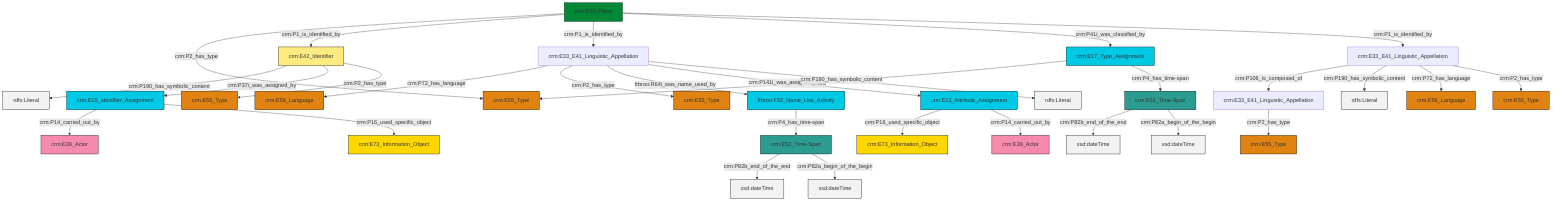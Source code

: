 graph TD
classDef Literal fill:#f2f2f2,stroke:#000000;
classDef CRM_Entity fill:#FFFFFF,stroke:#000000;
classDef Temporal_Entity fill:#00C9E6, stroke:#000000;
classDef Type fill:#E18312, stroke:#000000;
classDef Time-Span fill:#2C9C91, stroke:#000000;
classDef Appellation fill:#FFEB7F, stroke:#000000;
classDef Place fill:#008836, stroke:#000000;
classDef Persistent_Item fill:#B266B2, stroke:#000000;
classDef Conceptual_Object fill:#FFD700, stroke:#000000;
classDef Physical_Thing fill:#D2B48C, stroke:#000000;
classDef Actor fill:#f58aad, stroke:#000000;
classDef PC_Classes fill:#4ce600, stroke:#000000;
classDef Multi fill:#cccccc,stroke:#000000;

0["crm:E53_Place"]:::Place -->|crm:P2_has_type| 1["crm:E55_Type"]:::Type
2["crm:E52_Time-Span"]:::Time-Span -->|crm:P82b_end_of_the_end| 3[xsd:dateTime]:::Literal
5["crm:E42_Identifier"]:::Appellation -->|crm:P190_has_symbolic_content| 6[rdfs:Literal]:::Literal
7["crm:E52_Time-Span"]:::Time-Span -->|crm:P82b_end_of_the_end| 8[xsd:dateTime]:::Literal
5["crm:E42_Identifier"]:::Appellation -->|crm:P37i_was_assigned_by| 11["crm:E15_Identifier_Assignment"]:::Temporal_Entity
14["frbroo:F52_Name_Use_Activity"]:::Temporal_Entity -->|crm:P4_has_time-span| 2["crm:E52_Time-Span"]:::Time-Span
16["crm:E33_E41_Linguistic_Appellation"]:::Default -->|crm:P72_has_language| 17["crm:E56_Language"]:::Type
11["crm:E15_Identifier_Assignment"]:::Temporal_Entity -->|crm:P14_carried_out_by| 20["crm:E39_Actor"]:::Actor
0["crm:E53_Place"]:::Place -->|crm:P1_is_identified_by| 5["crm:E42_Identifier"]:::Appellation
16["crm:E33_E41_Linguistic_Appellation"]:::Default -->|crm:P2_has_type| 21["crm:E55_Type"]:::Type
16["crm:E33_E41_Linguistic_Appellation"]:::Default -->|frbroo:R64i_was_name_used_by| 14["frbroo:F52_Name_Use_Activity"]:::Temporal_Entity
18["crm:E13_Attribute_Assignment"]:::Temporal_Entity -->|crm:P16_used_specific_object| 22["crm:E73_Information_Object"]:::Conceptual_Object
26["crm:E17_Type_Assignment"]:::Temporal_Entity -->|crm:P42_assigned| 1["crm:E55_Type"]:::Type
28["crm:E33_E41_Linguistic_Appellation"]:::Default -->|crm:P106_is_composed_of| 29["crm:E33_E41_Linguistic_Appellation"]:::Default
0["crm:E53_Place"]:::Place -->|crm:P1_is_identified_by| 16["crm:E33_E41_Linguistic_Appellation"]:::Default
28["crm:E33_E41_Linguistic_Appellation"]:::Default -->|crm:P190_has_symbolic_content| 35[rdfs:Literal]:::Literal
16["crm:E33_E41_Linguistic_Appellation"]:::Default -->|crm:P141i_was_assigned_by| 18["crm:E13_Attribute_Assignment"]:::Temporal_Entity
11["crm:E15_Identifier_Assignment"]:::Temporal_Entity -->|crm:P16_used_specific_object| 37["crm:E73_Information_Object"]:::Conceptual_Object
0["crm:E53_Place"]:::Place -->|crm:P41i_was_classified_by| 26["crm:E17_Type_Assignment"]:::Temporal_Entity
2["crm:E52_Time-Span"]:::Time-Span -->|crm:P82a_begin_of_the_begin| 43[xsd:dateTime]:::Literal
28["crm:E33_E41_Linguistic_Appellation"]:::Default -->|crm:P72_has_language| 23["crm:E56_Language"]:::Type
16["crm:E33_E41_Linguistic_Appellation"]:::Default -->|crm:P190_has_symbolic_content| 47[rdfs:Literal]:::Literal
18["crm:E13_Attribute_Assignment"]:::Temporal_Entity -->|crm:P14_carried_out_by| 44["crm:E39_Actor"]:::Actor
5["crm:E42_Identifier"]:::Appellation -->|crm:P2_has_type| 32["crm:E55_Type"]:::Type
0["crm:E53_Place"]:::Place -->|crm:P1_is_identified_by| 28["crm:E33_E41_Linguistic_Appellation"]:::Default
29["crm:E33_E41_Linguistic_Appellation"]:::Default -->|crm:P2_has_type| 9["crm:E55_Type"]:::Type
7["crm:E52_Time-Span"]:::Time-Span -->|crm:P82a_begin_of_the_begin| 51[xsd:dateTime]:::Literal
28["crm:E33_E41_Linguistic_Appellation"]:::Default -->|crm:P2_has_type| 12["crm:E55_Type"]:::Type
26["crm:E17_Type_Assignment"]:::Temporal_Entity -->|crm:P4_has_time-span| 7["crm:E52_Time-Span"]:::Time-Span